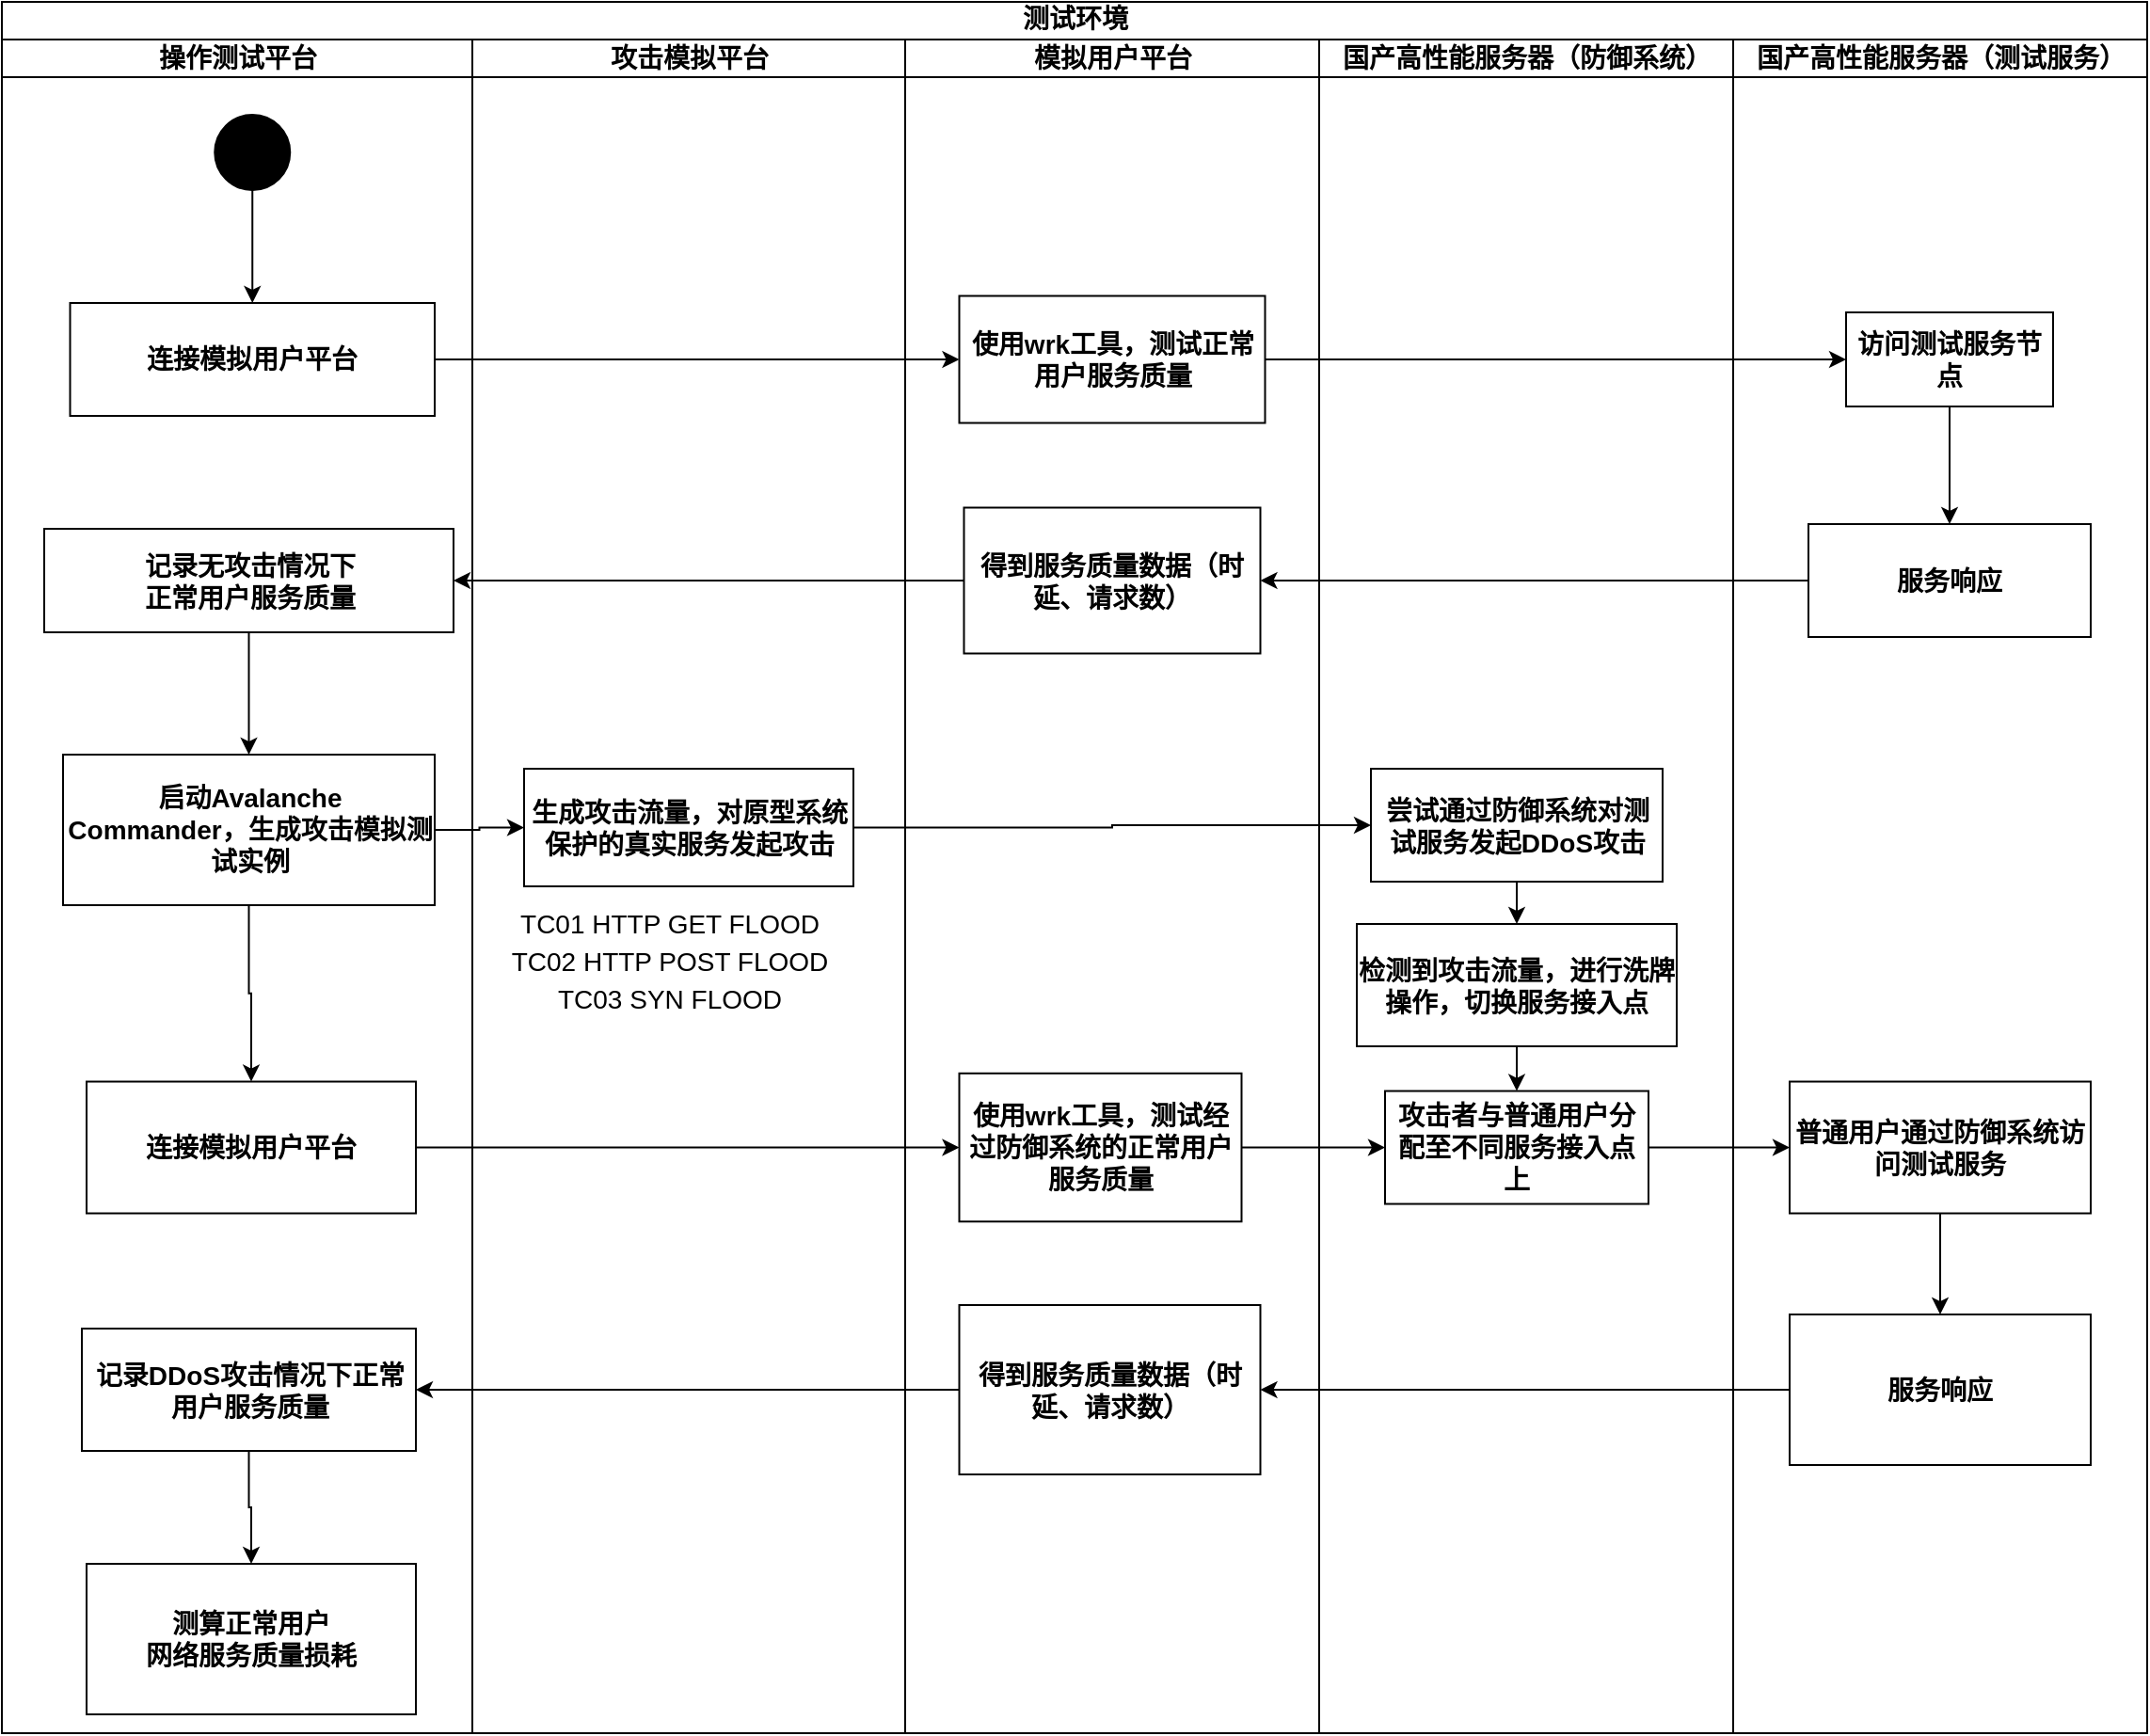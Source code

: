 <mxfile version="24.7.6">
  <diagram name="Page-1" id="0783ab3e-0a74-02c8-0abd-f7b4e66b4bec">
    <mxGraphModel dx="3013" dy="1233" grid="1" gridSize="10" guides="1" tooltips="1" connect="1" arrows="1" fold="1" page="1" pageScale="1" pageWidth="850" pageHeight="1100" background="none" math="0" shadow="0">
      <root>
        <mxCell id="0" />
        <mxCell id="1" parent="0" />
        <mxCell id="1c1d494c118603dd-1" value="测试环境" style="swimlane;html=1;childLayout=stackLayout;startSize=20;rounded=0;shadow=0;comic=0;labelBackgroundColor=none;strokeWidth=1;fontFamily=Verdana;fontSize=14;align=center;fontStyle=1" parent="1" vertex="1">
          <mxGeometry x="-190" y="20" width="1140" height="920" as="geometry" />
        </mxCell>
        <mxCell id="1c1d494c118603dd-2" value="操作测试平台" style="swimlane;html=1;startSize=20;fontSize=14;fontStyle=1" parent="1c1d494c118603dd-1" vertex="1">
          <mxGeometry y="20" width="250" height="900" as="geometry">
            <mxRectangle y="20" width="40" height="970" as="alternateBounds" />
          </mxGeometry>
        </mxCell>
        <mxCell id="c8bBNgQ8aryZoF3C_Iw8-72" style="edgeStyle=orthogonalEdgeStyle;rounded=0;orthogonalLoop=1;jettySize=auto;html=1;entryX=0.5;entryY=0;entryDx=0;entryDy=0;fontSize=14;fontStyle=1" parent="1c1d494c118603dd-2" source="60571a20871a0731-4" target="c8bBNgQ8aryZoF3C_Iw8-36" edge="1">
          <mxGeometry relative="1" as="geometry" />
        </mxCell>
        <mxCell id="60571a20871a0731-4" value="" style="ellipse;whiteSpace=wrap;html=1;rounded=0;shadow=0;comic=0;labelBackgroundColor=none;strokeWidth=1;fillColor=#000000;fontFamily=Verdana;fontSize=14;align=center;fontStyle=1" parent="1c1d494c118603dd-2" vertex="1">
          <mxGeometry x="113.13" y="40" width="40" height="40" as="geometry" />
        </mxCell>
        <mxCell id="c8bBNgQ8aryZoF3C_Iw8-36" value="连接模拟用户平台" style="html=1;whiteSpace=wrap;fontSize=14;fontStyle=1" parent="1c1d494c118603dd-2" vertex="1">
          <mxGeometry x="36.25" y="140" width="193.75" height="60" as="geometry" />
        </mxCell>
        <mxCell id="uV9IjcAgHgPdETeR11ij-34" style="edgeStyle=orthogonalEdgeStyle;rounded=0;orthogonalLoop=1;jettySize=auto;html=1;entryX=0.5;entryY=0;entryDx=0;entryDy=0;fontSize=14;" edge="1" parent="1c1d494c118603dd-2" source="c8bBNgQ8aryZoF3C_Iw8-46" target="c8bBNgQ8aryZoF3C_Iw8-48">
          <mxGeometry relative="1" as="geometry" />
        </mxCell>
        <mxCell id="c8bBNgQ8aryZoF3C_Iw8-46" value="记录无攻击情况下&lt;div style=&quot;font-size: 14px;&quot;&gt;正常用户服务质量&lt;/div&gt;" style="html=1;whiteSpace=wrap;fontSize=14;fontStyle=1" parent="1c1d494c118603dd-2" vertex="1">
          <mxGeometry x="22.5" y="260" width="217.5" height="55" as="geometry" />
        </mxCell>
        <mxCell id="c8bBNgQ8aryZoF3C_Iw8-48" value="&lt;font style=&quot;font-size: 14px;&quot; face=&quot;Helvetica&quot;&gt;启动&lt;span style=&quot;background-color: initial; font-size: 14px;&quot;&gt;Avalanche Commander，生成攻击模拟测试实例&lt;/span&gt;&lt;/font&gt;" style="html=1;whiteSpace=wrap;fontSize=14;fontStyle=1" parent="1c1d494c118603dd-2" vertex="1">
          <mxGeometry x="32.5" y="380" width="197.5" height="80" as="geometry" />
        </mxCell>
        <mxCell id="c8bBNgQ8aryZoF3C_Iw8-71" value="测算正常用户&lt;div style=&quot;font-size: 14px;&quot;&gt;网络服务质量损耗&lt;/div&gt;" style="html=1;whiteSpace=wrap;fontSize=14;fontStyle=1" parent="1c1d494c118603dd-2" vertex="1">
          <mxGeometry x="45" y="810" width="175" height="80" as="geometry" />
        </mxCell>
        <mxCell id="uV9IjcAgHgPdETeR11ij-24" style="edgeStyle=orthogonalEdgeStyle;rounded=0;orthogonalLoop=1;jettySize=auto;html=1;entryX=0.5;entryY=0;entryDx=0;entryDy=0;fontSize=14;fontStyle=1" edge="1" parent="1c1d494c118603dd-2" source="c8bBNgQ8aryZoF3C_Iw8-68" target="c8bBNgQ8aryZoF3C_Iw8-71">
          <mxGeometry relative="1" as="geometry">
            <mxPoint x="105" y="970" as="targetPoint" />
          </mxGeometry>
        </mxCell>
        <mxCell id="c8bBNgQ8aryZoF3C_Iw8-68" value="记录DDoS攻击情况下正常&lt;span style=&quot;background-color: initial; font-size: 14px;&quot;&gt;用户服务质量&lt;/span&gt;" style="html=1;whiteSpace=wrap;fontSize=14;fontStyle=1" parent="1c1d494c118603dd-2" vertex="1">
          <mxGeometry x="42.5" y="685" width="177.5" height="65" as="geometry" />
        </mxCell>
        <mxCell id="c8bBNgQ8aryZoF3C_Iw8-51" value="连接模拟用户平台" style="html=1;whiteSpace=wrap;fontSize=14;fontStyle=1" parent="1c1d494c118603dd-2" vertex="1">
          <mxGeometry x="45" y="553.76" width="175" height="70" as="geometry" />
        </mxCell>
        <mxCell id="uV9IjcAgHgPdETeR11ij-14" style="edgeStyle=orthogonalEdgeStyle;rounded=0;orthogonalLoop=1;jettySize=auto;html=1;entryX=0.5;entryY=0;entryDx=0;entryDy=0;fontSize=14;fontStyle=1" edge="1" parent="1c1d494c118603dd-2" source="c8bBNgQ8aryZoF3C_Iw8-48" target="c8bBNgQ8aryZoF3C_Iw8-51">
          <mxGeometry relative="1" as="geometry">
            <mxPoint x="100" y="470" as="targetPoint" />
          </mxGeometry>
        </mxCell>
        <mxCell id="1c1d494c118603dd-3" value="攻击模拟平台" style="swimlane;html=1;startSize=20;fontSize=14;fontStyle=1" parent="1c1d494c118603dd-1" vertex="1">
          <mxGeometry x="250" y="20" width="230" height="900" as="geometry" />
        </mxCell>
        <mxCell id="c8bBNgQ8aryZoF3C_Iw8-53" value="生成攻击流量，对原型系统保护的真实服务发起攻击" style="html=1;whiteSpace=wrap;fontSize=14;fontStyle=1" parent="1c1d494c118603dd-3" vertex="1">
          <mxGeometry x="27.5" y="387.5" width="175" height="62.5" as="geometry" />
        </mxCell>
        <mxCell id="uV9IjcAgHgPdETeR11ij-42" value="TC01 HTTP GET FLOOD" style="text;html=1;align=center;verticalAlign=middle;whiteSpace=wrap;rounded=0;fontSize=14;" vertex="1" parent="1c1d494c118603dd-3">
          <mxGeometry x="10" y="460" width="190" height="20" as="geometry" />
        </mxCell>
        <mxCell id="uV9IjcAgHgPdETeR11ij-44" value="TC03 SYN FLOOD" style="text;html=1;align=center;verticalAlign=middle;whiteSpace=wrap;rounded=0;fontSize=14;" vertex="1" parent="1c1d494c118603dd-3">
          <mxGeometry x="10" y="500" width="190" height="20" as="geometry" />
        </mxCell>
        <mxCell id="uV9IjcAgHgPdETeR11ij-43" value="TC02 HTTP POST FLOOD" style="text;html=1;align=center;verticalAlign=middle;whiteSpace=wrap;rounded=0;fontSize=14;" vertex="1" parent="1c1d494c118603dd-3">
          <mxGeometry x="10" y="480" width="190" height="20" as="geometry" />
        </mxCell>
        <mxCell id="1c1d494c118603dd-4" value="模拟用户平台" style="swimlane;html=1;startSize=20;fontSize=14;fontStyle=1" parent="1c1d494c118603dd-1" vertex="1">
          <mxGeometry x="480" y="20" width="220" height="900" as="geometry" />
        </mxCell>
        <mxCell id="c8bBNgQ8aryZoF3C_Iw8-38" value="使用wrk工具，测试正常用户服务质量" style="html=1;whiteSpace=wrap;fontSize=14;fontStyle=1" parent="1c1d494c118603dd-4" vertex="1">
          <mxGeometry x="28.75" y="136.25" width="162.5" height="67.5" as="geometry" />
        </mxCell>
        <mxCell id="c8bBNgQ8aryZoF3C_Iw8-44" value="得到服务质量数据（时延、请求数）" style="html=1;whiteSpace=wrap;fontSize=14;fontStyle=1" parent="1c1d494c118603dd-4" vertex="1">
          <mxGeometry x="31.25" y="248.75" width="157.5" height="77.5" as="geometry" />
        </mxCell>
        <mxCell id="c8bBNgQ8aryZoF3C_Iw8-66" value="得到服务质量数据（时延、请求数）" style="html=1;whiteSpace=wrap;fontSize=14;fontStyle=1" parent="1c1d494c118603dd-4" vertex="1">
          <mxGeometry x="28.75" y="672.5" width="160" height="90" as="geometry" />
        </mxCell>
        <mxCell id="c8bBNgQ8aryZoF3C_Iw8-56" value="使用wrk工具，测试经过防御系统的正常用户服务质量" style="html=1;whiteSpace=wrap;fontSize=14;fontStyle=1" parent="1c1d494c118603dd-4" vertex="1">
          <mxGeometry x="28.75" y="549.38" width="150" height="78.75" as="geometry" />
        </mxCell>
        <mxCell id="c8bBNgQ8aryZoF3C_Iw8-6" value="国产高性能服务器（防御系统）" style="swimlane;html=1;startSize=20;fontSize=14;fontStyle=1" parent="1c1d494c118603dd-1" vertex="1">
          <mxGeometry x="700" y="20" width="220" height="900" as="geometry" />
        </mxCell>
        <mxCell id="uV9IjcAgHgPdETeR11ij-12" style="edgeStyle=orthogonalEdgeStyle;rounded=0;orthogonalLoop=1;jettySize=auto;html=1;entryX=0.5;entryY=0;entryDx=0;entryDy=0;fontSize=14;fontStyle=1" edge="1" parent="c8bBNgQ8aryZoF3C_Iw8-6" source="c8bBNgQ8aryZoF3C_Iw8-59" target="uV9IjcAgHgPdETeR11ij-13">
          <mxGeometry relative="1" as="geometry">
            <mxPoint x="115" y="480" as="targetPoint" />
          </mxGeometry>
        </mxCell>
        <mxCell id="c8bBNgQ8aryZoF3C_Iw8-59" value="尝试通过防御系统对测试服务发起DDoS攻击" style="html=1;whiteSpace=wrap;fontSize=14;fontStyle=1" parent="c8bBNgQ8aryZoF3C_Iw8-6" vertex="1">
          <mxGeometry x="27.5" y="387.5" width="155" height="60" as="geometry" />
        </mxCell>
        <mxCell id="c8bBNgQ8aryZoF3C_Iw8-61" value="攻击者与普通用户分配至不同服务接入点上" style="html=1;whiteSpace=wrap;fontSize=14;fontStyle=1" parent="c8bBNgQ8aryZoF3C_Iw8-6" vertex="1">
          <mxGeometry x="35" y="558.76" width="140" height="60" as="geometry" />
        </mxCell>
        <mxCell id="uV9IjcAgHgPdETeR11ij-20" style="edgeStyle=orthogonalEdgeStyle;rounded=0;orthogonalLoop=1;jettySize=auto;html=1;entryX=0.5;entryY=0;entryDx=0;entryDy=0;fontSize=14;fontStyle=1" edge="1" parent="c8bBNgQ8aryZoF3C_Iw8-6" source="uV9IjcAgHgPdETeR11ij-13" target="c8bBNgQ8aryZoF3C_Iw8-61">
          <mxGeometry relative="1" as="geometry">
            <mxPoint x="115" y="570" as="targetPoint" />
          </mxGeometry>
        </mxCell>
        <mxCell id="uV9IjcAgHgPdETeR11ij-13" value="检测到攻击流量，进行洗牌操作，切换服务接入点" style="rounded=0;whiteSpace=wrap;html=1;fontSize=14;fontStyle=1" vertex="1" parent="c8bBNgQ8aryZoF3C_Iw8-6">
          <mxGeometry x="20" y="470" width="170" height="65" as="geometry" />
        </mxCell>
        <mxCell id="uV9IjcAgHgPdETeR11ij-1" value="国产高性能服务器（测试服务）" style="swimlane;html=1;startSize=20;fontSize=14;fontStyle=1" vertex="1" parent="1c1d494c118603dd-1">
          <mxGeometry x="920" y="20" width="220" height="900" as="geometry" />
        </mxCell>
        <mxCell id="uV9IjcAgHgPdETeR11ij-5" value="服务响应" style="html=1;whiteSpace=wrap;fontSize=14;fontStyle=1" vertex="1" parent="uV9IjcAgHgPdETeR11ij-1">
          <mxGeometry x="40" y="257.5" width="150" height="60" as="geometry" />
        </mxCell>
        <mxCell id="uV9IjcAgHgPdETeR11ij-29" style="edgeStyle=orthogonalEdgeStyle;rounded=0;orthogonalLoop=1;jettySize=auto;html=1;entryX=0.5;entryY=0;entryDx=0;entryDy=0;fontSize=14;fontStyle=1" edge="1" parent="uV9IjcAgHgPdETeR11ij-1" source="uV9IjcAgHgPdETeR11ij-7" target="uV9IjcAgHgPdETeR11ij-10">
          <mxGeometry relative="1" as="geometry" />
        </mxCell>
        <mxCell id="uV9IjcAgHgPdETeR11ij-7" value="普通用户通过防御系统访问测试服务" style="html=1;whiteSpace=wrap;fontSize=14;fontStyle=1" vertex="1" parent="uV9IjcAgHgPdETeR11ij-1">
          <mxGeometry x="30" y="553.76" width="160" height="70" as="geometry" />
        </mxCell>
        <mxCell id="uV9IjcAgHgPdETeR11ij-26" style="edgeStyle=orthogonalEdgeStyle;rounded=0;orthogonalLoop=1;jettySize=auto;html=1;fontSize=14;fontStyle=1" edge="1" parent="uV9IjcAgHgPdETeR11ij-1" source="c8bBNgQ8aryZoF3C_Iw8-40" target="uV9IjcAgHgPdETeR11ij-5">
          <mxGeometry relative="1" as="geometry" />
        </mxCell>
        <mxCell id="c8bBNgQ8aryZoF3C_Iw8-40" value="访问测试服务节点" style="html=1;whiteSpace=wrap;fontSize=14;fontStyle=1" parent="uV9IjcAgHgPdETeR11ij-1" vertex="1">
          <mxGeometry x="60" y="145" width="110" height="50" as="geometry" />
        </mxCell>
        <mxCell id="uV9IjcAgHgPdETeR11ij-10" value="服务响应" style="html=1;whiteSpace=wrap;fontSize=14;fontStyle=1" vertex="1" parent="uV9IjcAgHgPdETeR11ij-1">
          <mxGeometry x="30" y="677.5" width="160" height="80" as="geometry" />
        </mxCell>
        <mxCell id="c8bBNgQ8aryZoF3C_Iw8-39" style="edgeStyle=orthogonalEdgeStyle;rounded=0;orthogonalLoop=1;jettySize=auto;html=1;entryX=0;entryY=0.5;entryDx=0;entryDy=0;fontSize=14;fontStyle=1" parent="1c1d494c118603dd-1" source="c8bBNgQ8aryZoF3C_Iw8-38" edge="1" target="c8bBNgQ8aryZoF3C_Iw8-40">
          <mxGeometry relative="1" as="geometry">
            <mxPoint x="810" y="185" as="targetPoint" />
          </mxGeometry>
        </mxCell>
        <mxCell id="uV9IjcAgHgPdETeR11ij-4" style="edgeStyle=orthogonalEdgeStyle;rounded=0;orthogonalLoop=1;jettySize=auto;html=1;entryX=1;entryY=0.5;entryDx=0;entryDy=0;fontSize=14;fontStyle=1" edge="1" parent="1c1d494c118603dd-1" source="uV9IjcAgHgPdETeR11ij-5" target="c8bBNgQ8aryZoF3C_Iw8-44">
          <mxGeometry relative="1" as="geometry">
            <mxPoint x="920" y="295" as="targetPoint" />
          </mxGeometry>
        </mxCell>
        <mxCell id="uV9IjcAgHgPdETeR11ij-22" style="edgeStyle=orthogonalEdgeStyle;rounded=0;orthogonalLoop=1;jettySize=auto;html=1;entryX=1;entryY=0.5;entryDx=0;entryDy=0;fontSize=14;fontStyle=1" edge="1" parent="1c1d494c118603dd-1" source="uV9IjcAgHgPdETeR11ij-10" target="c8bBNgQ8aryZoF3C_Iw8-66">
          <mxGeometry relative="1" as="geometry" />
        </mxCell>
        <mxCell id="uV9IjcAgHgPdETeR11ij-23" style="edgeStyle=orthogonalEdgeStyle;rounded=0;orthogonalLoop=1;jettySize=auto;html=1;entryX=1;entryY=0.5;entryDx=0;entryDy=0;fontSize=14;fontStyle=1" edge="1" parent="1c1d494c118603dd-1" source="c8bBNgQ8aryZoF3C_Iw8-66" target="c8bBNgQ8aryZoF3C_Iw8-68">
          <mxGeometry relative="1" as="geometry" />
        </mxCell>
        <mxCell id="uV9IjcAgHgPdETeR11ij-31" style="edgeStyle=orthogonalEdgeStyle;rounded=0;orthogonalLoop=1;jettySize=auto;html=1;entryX=1;entryY=0.5;entryDx=0;entryDy=0;fontSize=14;fontStyle=1" edge="1" parent="1c1d494c118603dd-1" source="c8bBNgQ8aryZoF3C_Iw8-44" target="c8bBNgQ8aryZoF3C_Iw8-46">
          <mxGeometry relative="1" as="geometry" />
        </mxCell>
        <mxCell id="uV9IjcAgHgPdETeR11ij-32" style="edgeStyle=orthogonalEdgeStyle;rounded=0;orthogonalLoop=1;jettySize=auto;html=1;entryX=0;entryY=0.5;entryDx=0;entryDy=0;fontSize=14;fontStyle=1" edge="1" parent="1c1d494c118603dd-1" source="c8bBNgQ8aryZoF3C_Iw8-36" target="c8bBNgQ8aryZoF3C_Iw8-38">
          <mxGeometry relative="1" as="geometry" />
        </mxCell>
        <mxCell id="uV9IjcAgHgPdETeR11ij-33" style="edgeStyle=orthogonalEdgeStyle;rounded=0;orthogonalLoop=1;jettySize=auto;html=1;fontSize=14;" edge="1" parent="1c1d494c118603dd-1" source="c8bBNgQ8aryZoF3C_Iw8-53" target="c8bBNgQ8aryZoF3C_Iw8-59">
          <mxGeometry relative="1" as="geometry" />
        </mxCell>
        <mxCell id="uV9IjcAgHgPdETeR11ij-35" style="edgeStyle=orthogonalEdgeStyle;rounded=0;orthogonalLoop=1;jettySize=auto;html=1;entryX=0;entryY=0.5;entryDx=0;entryDy=0;fontSize=14;" edge="1" parent="1c1d494c118603dd-1" source="c8bBNgQ8aryZoF3C_Iw8-48" target="c8bBNgQ8aryZoF3C_Iw8-53">
          <mxGeometry relative="1" as="geometry" />
        </mxCell>
        <mxCell id="uV9IjcAgHgPdETeR11ij-37" style="edgeStyle=orthogonalEdgeStyle;rounded=0;orthogonalLoop=1;jettySize=auto;html=1;entryX=0;entryY=0.5;entryDx=0;entryDy=0;fontSize=14;" edge="1" parent="1c1d494c118603dd-1" source="c8bBNgQ8aryZoF3C_Iw8-61" target="uV9IjcAgHgPdETeR11ij-7">
          <mxGeometry relative="1" as="geometry" />
        </mxCell>
        <mxCell id="uV9IjcAgHgPdETeR11ij-39" style="edgeStyle=orthogonalEdgeStyle;rounded=0;orthogonalLoop=1;jettySize=auto;html=1;fontSize=14;" edge="1" parent="1c1d494c118603dd-1" source="c8bBNgQ8aryZoF3C_Iw8-56" target="c8bBNgQ8aryZoF3C_Iw8-61">
          <mxGeometry relative="1" as="geometry" />
        </mxCell>
        <mxCell id="uV9IjcAgHgPdETeR11ij-17" style="edgeStyle=orthogonalEdgeStyle;rounded=0;orthogonalLoop=1;jettySize=auto;html=1;entryX=0;entryY=0.5;entryDx=0;entryDy=0;fontSize=14;fontStyle=1" edge="1" parent="1c1d494c118603dd-1" source="c8bBNgQ8aryZoF3C_Iw8-51" target="c8bBNgQ8aryZoF3C_Iw8-56">
          <mxGeometry relative="1" as="geometry" />
        </mxCell>
      </root>
    </mxGraphModel>
  </diagram>
</mxfile>
